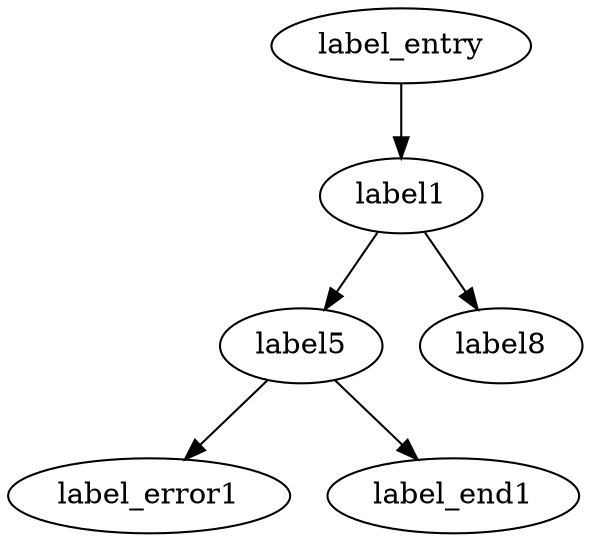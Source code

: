 digraph G {
	label_entry->label1;
	label1->label5;
	label1->label8;
	label5->label_error1;
	label5->label_end1;
}
